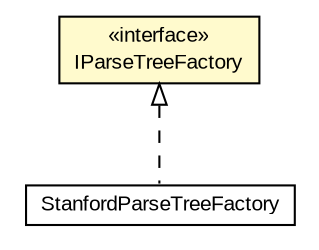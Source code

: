 #!/usr/local/bin/dot
#
# Class diagram 
# Generated by UMLGraph version R5_6-24-gf6e263 (http://www.umlgraph.org/)
#

digraph G {
	edge [fontname="arial",fontsize=10,labelfontname="arial",labelfontsize=10];
	node [fontname="arial",fontsize=10,shape=plaintext];
	nodesep=0.25;
	ranksep=0.5;
	// edu.arizona.biosemantics.semanticmarkup.ling.parse.IParseTreeFactory
	c85462 [label=<<table title="edu.arizona.biosemantics.semanticmarkup.ling.parse.IParseTreeFactory" border="0" cellborder="1" cellspacing="0" cellpadding="2" port="p" bgcolor="lemonChiffon" href="./IParseTreeFactory.html">
		<tr><td><table border="0" cellspacing="0" cellpadding="1">
<tr><td align="center" balign="center"> &#171;interface&#187; </td></tr>
<tr><td align="center" balign="center"> IParseTreeFactory </td></tr>
		</table></td></tr>
		</table>>, URL="./IParseTreeFactory.html", fontname="arial", fontcolor="black", fontsize=10.0];
	// edu.arizona.biosemantics.semanticmarkup.ling.parse.lib.StanfordParseTreeFactory
	c85467 [label=<<table title="edu.arizona.biosemantics.semanticmarkup.ling.parse.lib.StanfordParseTreeFactory" border="0" cellborder="1" cellspacing="0" cellpadding="2" port="p" href="./lib/StanfordParseTreeFactory.html">
		<tr><td><table border="0" cellspacing="0" cellpadding="1">
<tr><td align="center" balign="center"> StanfordParseTreeFactory </td></tr>
		</table></td></tr>
		</table>>, URL="./lib/StanfordParseTreeFactory.html", fontname="arial", fontcolor="black", fontsize=10.0];
	//edu.arizona.biosemantics.semanticmarkup.ling.parse.lib.StanfordParseTreeFactory implements edu.arizona.biosemantics.semanticmarkup.ling.parse.IParseTreeFactory
	c85462:p -> c85467:p [dir=back,arrowtail=empty,style=dashed];
}

